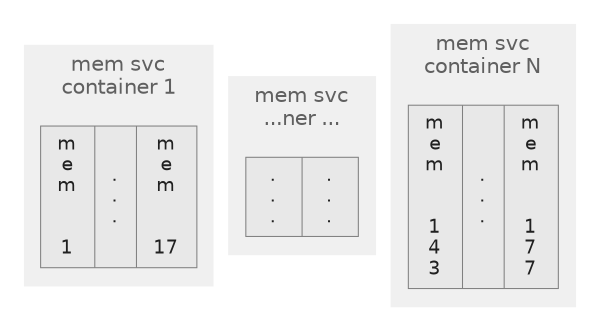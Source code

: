 digraph g {
  subgraph cluster_BCC_MEM_service_container1 {
    label="mem svc\ncontainer 1"
    labelloc="t"
    style=filled; color="#F0F0F0"; fontcolor="#606060"; fontname="Helvetica"; fontsize=10

    node [style=filled; color="#808080"; penwidth="0.5"; fillcolor="#E8E8E8"; fontcolor="#202020"; fontname="Helvetica"; fontsize=9];

    BCC_MEM_service_container1 [
      shape = "record"
      label = "<f001>m\ne\nm\n\n\n1|<fxxx>.\n.\n.|<f017>m\ne\nm\n\n\n1\7"
    ]
  }

  subgraph cluster_BCC_MEM_service_container2 {
    label="mem svc\n...ner ..."
    labelloc="t"
    style=filled; color="#F0F0F0"; fontcolor="#606060"; fontname="Helvetica"; fontsize=10

    node [style=filled; color="#808080"; penwidth="0.5"; fillcolor="#E8E8E8"; fontcolor="#202020"; fontname="Helvetica"; fontsize=9];

    BCC_MEM_service_container2 [
      shape = "record"
      label = "<fxxx>.\n.\n.|<fyyy>.\n.\n."
    ]
  }

  subgraph cluster_BCC_MEM_service_container3 {
    label="mem svc\ncontainer N"
    labelloc="t"
    style=filled; color="#F0F0F0"; fontcolor="#606060"; fontname="Helvetica"; fontsize=10

    node [style=filled; color="#808080"; penwidth="0.5"; fillcolor="#E8E8E8"; fontcolor="#202020"; fontname="Helvetica"; fontsize=9];

    BCC_MEM_service_container3 [
      shape = "record"
      label = "<f143>m\ne\nm\n\n\n1\n4\n3|<fxxx>.\n.\n.|<f177>m\ne\nm\n\n\n1\n7\n7"
    ]
  }

}
